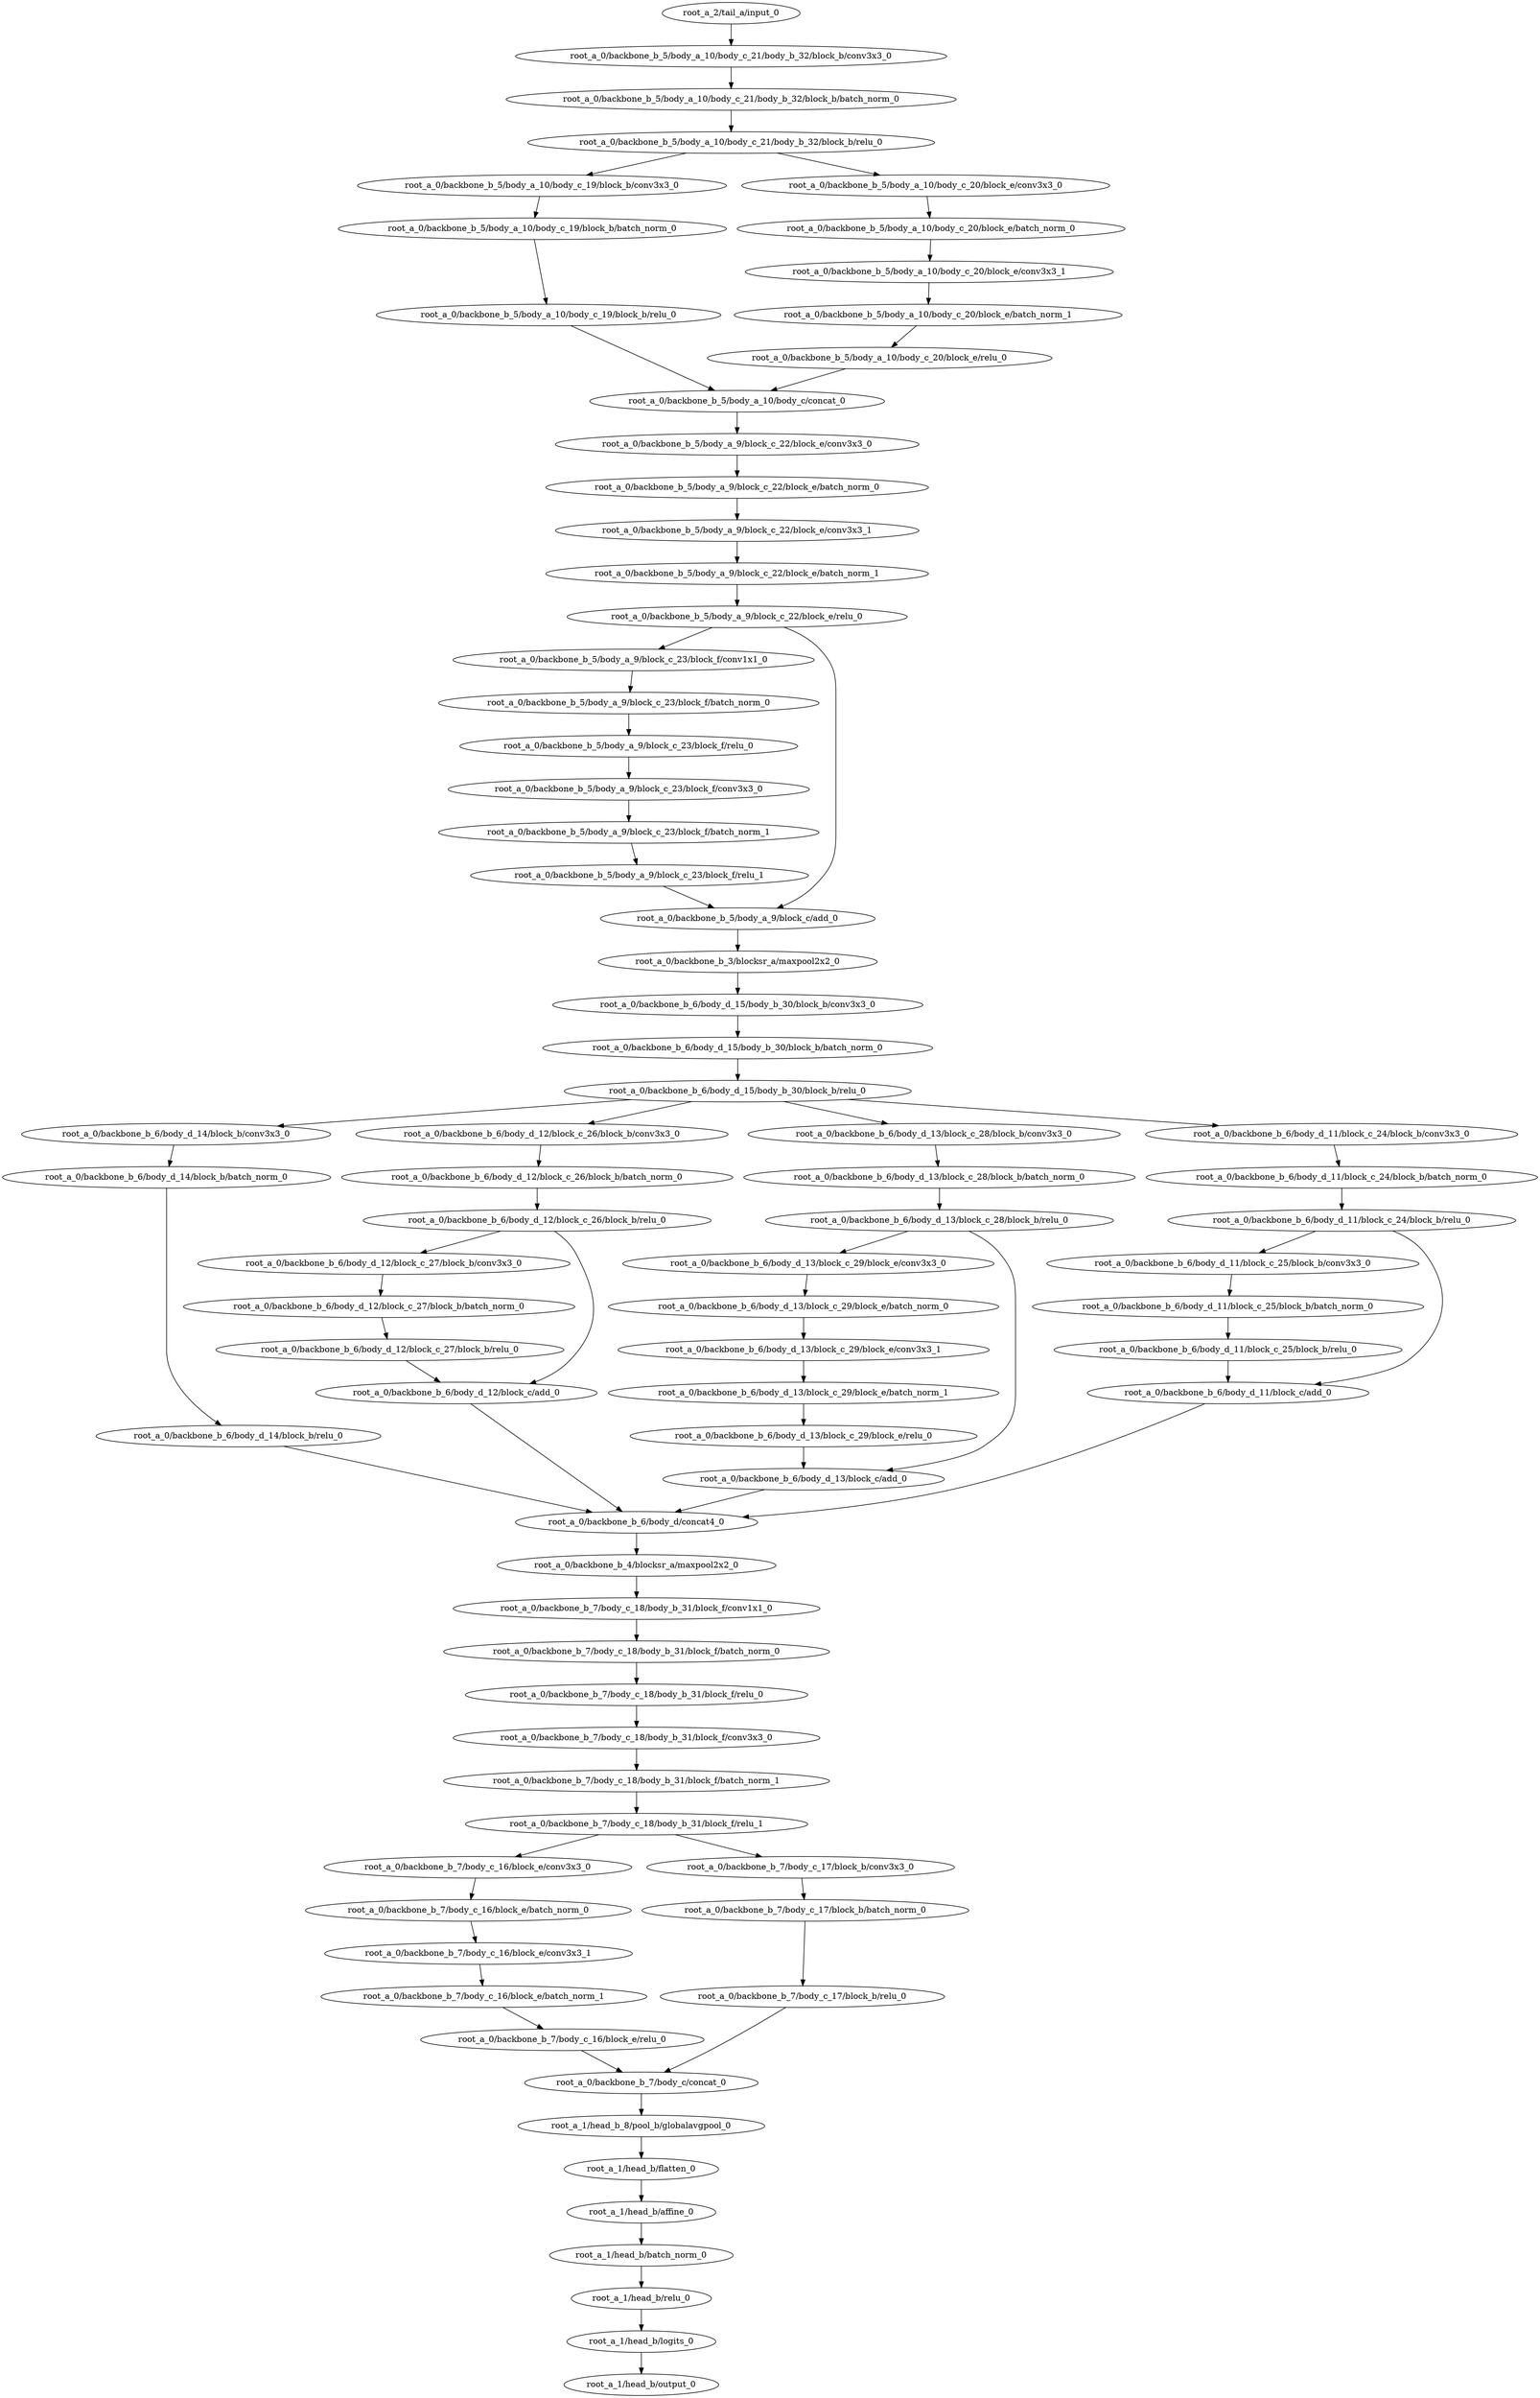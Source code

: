 digraph root_a {
	"root_a_2/tail_a/input_0"
	"root_a_0/backbone_b_5/body_a_10/body_c_21/body_b_32/block_b/conv3x3_0"
	"root_a_0/backbone_b_5/body_a_10/body_c_21/body_b_32/block_b/batch_norm_0"
	"root_a_0/backbone_b_5/body_a_10/body_c_21/body_b_32/block_b/relu_0"
	"root_a_0/backbone_b_5/body_a_10/body_c_19/block_b/conv3x3_0"
	"root_a_0/backbone_b_5/body_a_10/body_c_19/block_b/batch_norm_0"
	"root_a_0/backbone_b_5/body_a_10/body_c_19/block_b/relu_0"
	"root_a_0/backbone_b_5/body_a_10/body_c_20/block_e/conv3x3_0"
	"root_a_0/backbone_b_5/body_a_10/body_c_20/block_e/batch_norm_0"
	"root_a_0/backbone_b_5/body_a_10/body_c_20/block_e/conv3x3_1"
	"root_a_0/backbone_b_5/body_a_10/body_c_20/block_e/batch_norm_1"
	"root_a_0/backbone_b_5/body_a_10/body_c_20/block_e/relu_0"
	"root_a_0/backbone_b_5/body_a_10/body_c/concat_0"
	"root_a_0/backbone_b_5/body_a_9/block_c_22/block_e/conv3x3_0"
	"root_a_0/backbone_b_5/body_a_9/block_c_22/block_e/batch_norm_0"
	"root_a_0/backbone_b_5/body_a_9/block_c_22/block_e/conv3x3_1"
	"root_a_0/backbone_b_5/body_a_9/block_c_22/block_e/batch_norm_1"
	"root_a_0/backbone_b_5/body_a_9/block_c_22/block_e/relu_0"
	"root_a_0/backbone_b_5/body_a_9/block_c_23/block_f/conv1x1_0"
	"root_a_0/backbone_b_5/body_a_9/block_c_23/block_f/batch_norm_0"
	"root_a_0/backbone_b_5/body_a_9/block_c_23/block_f/relu_0"
	"root_a_0/backbone_b_5/body_a_9/block_c_23/block_f/conv3x3_0"
	"root_a_0/backbone_b_5/body_a_9/block_c_23/block_f/batch_norm_1"
	"root_a_0/backbone_b_5/body_a_9/block_c_23/block_f/relu_1"
	"root_a_0/backbone_b_5/body_a_9/block_c/add_0"
	"root_a_0/backbone_b_3/blocksr_a/maxpool2x2_0"
	"root_a_0/backbone_b_6/body_d_15/body_b_30/block_b/conv3x3_0"
	"root_a_0/backbone_b_6/body_d_15/body_b_30/block_b/batch_norm_0"
	"root_a_0/backbone_b_6/body_d_15/body_b_30/block_b/relu_0"
	"root_a_0/backbone_b_6/body_d_14/block_b/conv3x3_0"
	"root_a_0/backbone_b_6/body_d_14/block_b/batch_norm_0"
	"root_a_0/backbone_b_6/body_d_14/block_b/relu_0"
	"root_a_0/backbone_b_6/body_d_12/block_c_26/block_b/conv3x3_0"
	"root_a_0/backbone_b_6/body_d_12/block_c_26/block_b/batch_norm_0"
	"root_a_0/backbone_b_6/body_d_12/block_c_26/block_b/relu_0"
	"root_a_0/backbone_b_6/body_d_12/block_c_27/block_b/conv3x3_0"
	"root_a_0/backbone_b_6/body_d_12/block_c_27/block_b/batch_norm_0"
	"root_a_0/backbone_b_6/body_d_12/block_c_27/block_b/relu_0"
	"root_a_0/backbone_b_6/body_d_12/block_c/add_0"
	"root_a_0/backbone_b_6/body_d_13/block_c_28/block_b/conv3x3_0"
	"root_a_0/backbone_b_6/body_d_13/block_c_28/block_b/batch_norm_0"
	"root_a_0/backbone_b_6/body_d_13/block_c_28/block_b/relu_0"
	"root_a_0/backbone_b_6/body_d_13/block_c_29/block_e/conv3x3_0"
	"root_a_0/backbone_b_6/body_d_13/block_c_29/block_e/batch_norm_0"
	"root_a_0/backbone_b_6/body_d_13/block_c_29/block_e/conv3x3_1"
	"root_a_0/backbone_b_6/body_d_13/block_c_29/block_e/batch_norm_1"
	"root_a_0/backbone_b_6/body_d_13/block_c_29/block_e/relu_0"
	"root_a_0/backbone_b_6/body_d_13/block_c/add_0"
	"root_a_0/backbone_b_6/body_d_11/block_c_24/block_b/conv3x3_0"
	"root_a_0/backbone_b_6/body_d_11/block_c_24/block_b/batch_norm_0"
	"root_a_0/backbone_b_6/body_d_11/block_c_24/block_b/relu_0"
	"root_a_0/backbone_b_6/body_d_11/block_c_25/block_b/conv3x3_0"
	"root_a_0/backbone_b_6/body_d_11/block_c_25/block_b/batch_norm_0"
	"root_a_0/backbone_b_6/body_d_11/block_c_25/block_b/relu_0"
	"root_a_0/backbone_b_6/body_d_11/block_c/add_0"
	"root_a_0/backbone_b_6/body_d/concat4_0"
	"root_a_0/backbone_b_4/blocksr_a/maxpool2x2_0"
	"root_a_0/backbone_b_7/body_c_18/body_b_31/block_f/conv1x1_0"
	"root_a_0/backbone_b_7/body_c_18/body_b_31/block_f/batch_norm_0"
	"root_a_0/backbone_b_7/body_c_18/body_b_31/block_f/relu_0"
	"root_a_0/backbone_b_7/body_c_18/body_b_31/block_f/conv3x3_0"
	"root_a_0/backbone_b_7/body_c_18/body_b_31/block_f/batch_norm_1"
	"root_a_0/backbone_b_7/body_c_18/body_b_31/block_f/relu_1"
	"root_a_0/backbone_b_7/body_c_16/block_e/conv3x3_0"
	"root_a_0/backbone_b_7/body_c_16/block_e/batch_norm_0"
	"root_a_0/backbone_b_7/body_c_16/block_e/conv3x3_1"
	"root_a_0/backbone_b_7/body_c_16/block_e/batch_norm_1"
	"root_a_0/backbone_b_7/body_c_16/block_e/relu_0"
	"root_a_0/backbone_b_7/body_c_17/block_b/conv3x3_0"
	"root_a_0/backbone_b_7/body_c_17/block_b/batch_norm_0"
	"root_a_0/backbone_b_7/body_c_17/block_b/relu_0"
	"root_a_0/backbone_b_7/body_c/concat_0"
	"root_a_1/head_b_8/pool_b/globalavgpool_0"
	"root_a_1/head_b/flatten_0"
	"root_a_1/head_b/affine_0"
	"root_a_1/head_b/batch_norm_0"
	"root_a_1/head_b/relu_0"
	"root_a_1/head_b/logits_0"
	"root_a_1/head_b/output_0"

	"root_a_2/tail_a/input_0" -> "root_a_0/backbone_b_5/body_a_10/body_c_21/body_b_32/block_b/conv3x3_0"
	"root_a_0/backbone_b_5/body_a_10/body_c_21/body_b_32/block_b/conv3x3_0" -> "root_a_0/backbone_b_5/body_a_10/body_c_21/body_b_32/block_b/batch_norm_0"
	"root_a_0/backbone_b_5/body_a_10/body_c_21/body_b_32/block_b/batch_norm_0" -> "root_a_0/backbone_b_5/body_a_10/body_c_21/body_b_32/block_b/relu_0"
	"root_a_0/backbone_b_5/body_a_10/body_c_21/body_b_32/block_b/relu_0" -> "root_a_0/backbone_b_5/body_a_10/body_c_19/block_b/conv3x3_0"
	"root_a_0/backbone_b_5/body_a_10/body_c_19/block_b/conv3x3_0" -> "root_a_0/backbone_b_5/body_a_10/body_c_19/block_b/batch_norm_0"
	"root_a_0/backbone_b_5/body_a_10/body_c_19/block_b/batch_norm_0" -> "root_a_0/backbone_b_5/body_a_10/body_c_19/block_b/relu_0"
	"root_a_0/backbone_b_5/body_a_10/body_c_21/body_b_32/block_b/relu_0" -> "root_a_0/backbone_b_5/body_a_10/body_c_20/block_e/conv3x3_0"
	"root_a_0/backbone_b_5/body_a_10/body_c_20/block_e/conv3x3_0" -> "root_a_0/backbone_b_5/body_a_10/body_c_20/block_e/batch_norm_0"
	"root_a_0/backbone_b_5/body_a_10/body_c_20/block_e/batch_norm_0" -> "root_a_0/backbone_b_5/body_a_10/body_c_20/block_e/conv3x3_1"
	"root_a_0/backbone_b_5/body_a_10/body_c_20/block_e/conv3x3_1" -> "root_a_0/backbone_b_5/body_a_10/body_c_20/block_e/batch_norm_1"
	"root_a_0/backbone_b_5/body_a_10/body_c_20/block_e/batch_norm_1" -> "root_a_0/backbone_b_5/body_a_10/body_c_20/block_e/relu_0"
	"root_a_0/backbone_b_5/body_a_10/body_c_19/block_b/relu_0" -> "root_a_0/backbone_b_5/body_a_10/body_c/concat_0"
	"root_a_0/backbone_b_5/body_a_10/body_c_20/block_e/relu_0" -> "root_a_0/backbone_b_5/body_a_10/body_c/concat_0"
	"root_a_0/backbone_b_5/body_a_10/body_c/concat_0" -> "root_a_0/backbone_b_5/body_a_9/block_c_22/block_e/conv3x3_0"
	"root_a_0/backbone_b_5/body_a_9/block_c_22/block_e/conv3x3_0" -> "root_a_0/backbone_b_5/body_a_9/block_c_22/block_e/batch_norm_0"
	"root_a_0/backbone_b_5/body_a_9/block_c_22/block_e/batch_norm_0" -> "root_a_0/backbone_b_5/body_a_9/block_c_22/block_e/conv3x3_1"
	"root_a_0/backbone_b_5/body_a_9/block_c_22/block_e/conv3x3_1" -> "root_a_0/backbone_b_5/body_a_9/block_c_22/block_e/batch_norm_1"
	"root_a_0/backbone_b_5/body_a_9/block_c_22/block_e/batch_norm_1" -> "root_a_0/backbone_b_5/body_a_9/block_c_22/block_e/relu_0"
	"root_a_0/backbone_b_5/body_a_9/block_c_22/block_e/relu_0" -> "root_a_0/backbone_b_5/body_a_9/block_c_23/block_f/conv1x1_0"
	"root_a_0/backbone_b_5/body_a_9/block_c_23/block_f/conv1x1_0" -> "root_a_0/backbone_b_5/body_a_9/block_c_23/block_f/batch_norm_0"
	"root_a_0/backbone_b_5/body_a_9/block_c_23/block_f/batch_norm_0" -> "root_a_0/backbone_b_5/body_a_9/block_c_23/block_f/relu_0"
	"root_a_0/backbone_b_5/body_a_9/block_c_23/block_f/relu_0" -> "root_a_0/backbone_b_5/body_a_9/block_c_23/block_f/conv3x3_0"
	"root_a_0/backbone_b_5/body_a_9/block_c_23/block_f/conv3x3_0" -> "root_a_0/backbone_b_5/body_a_9/block_c_23/block_f/batch_norm_1"
	"root_a_0/backbone_b_5/body_a_9/block_c_23/block_f/batch_norm_1" -> "root_a_0/backbone_b_5/body_a_9/block_c_23/block_f/relu_1"
	"root_a_0/backbone_b_5/body_a_9/block_c_22/block_e/relu_0" -> "root_a_0/backbone_b_5/body_a_9/block_c/add_0"
	"root_a_0/backbone_b_5/body_a_9/block_c_23/block_f/relu_1" -> "root_a_0/backbone_b_5/body_a_9/block_c/add_0"
	"root_a_0/backbone_b_5/body_a_9/block_c/add_0" -> "root_a_0/backbone_b_3/blocksr_a/maxpool2x2_0"
	"root_a_0/backbone_b_3/blocksr_a/maxpool2x2_0" -> "root_a_0/backbone_b_6/body_d_15/body_b_30/block_b/conv3x3_0"
	"root_a_0/backbone_b_6/body_d_15/body_b_30/block_b/conv3x3_0" -> "root_a_0/backbone_b_6/body_d_15/body_b_30/block_b/batch_norm_0"
	"root_a_0/backbone_b_6/body_d_15/body_b_30/block_b/batch_norm_0" -> "root_a_0/backbone_b_6/body_d_15/body_b_30/block_b/relu_0"
	"root_a_0/backbone_b_6/body_d_15/body_b_30/block_b/relu_0" -> "root_a_0/backbone_b_6/body_d_14/block_b/conv3x3_0"
	"root_a_0/backbone_b_6/body_d_14/block_b/conv3x3_0" -> "root_a_0/backbone_b_6/body_d_14/block_b/batch_norm_0"
	"root_a_0/backbone_b_6/body_d_14/block_b/batch_norm_0" -> "root_a_0/backbone_b_6/body_d_14/block_b/relu_0"
	"root_a_0/backbone_b_6/body_d_15/body_b_30/block_b/relu_0" -> "root_a_0/backbone_b_6/body_d_12/block_c_26/block_b/conv3x3_0"
	"root_a_0/backbone_b_6/body_d_12/block_c_26/block_b/conv3x3_0" -> "root_a_0/backbone_b_6/body_d_12/block_c_26/block_b/batch_norm_0"
	"root_a_0/backbone_b_6/body_d_12/block_c_26/block_b/batch_norm_0" -> "root_a_0/backbone_b_6/body_d_12/block_c_26/block_b/relu_0"
	"root_a_0/backbone_b_6/body_d_12/block_c_26/block_b/relu_0" -> "root_a_0/backbone_b_6/body_d_12/block_c_27/block_b/conv3x3_0"
	"root_a_0/backbone_b_6/body_d_12/block_c_27/block_b/conv3x3_0" -> "root_a_0/backbone_b_6/body_d_12/block_c_27/block_b/batch_norm_0"
	"root_a_0/backbone_b_6/body_d_12/block_c_27/block_b/batch_norm_0" -> "root_a_0/backbone_b_6/body_d_12/block_c_27/block_b/relu_0"
	"root_a_0/backbone_b_6/body_d_12/block_c_26/block_b/relu_0" -> "root_a_0/backbone_b_6/body_d_12/block_c/add_0"
	"root_a_0/backbone_b_6/body_d_12/block_c_27/block_b/relu_0" -> "root_a_0/backbone_b_6/body_d_12/block_c/add_0"
	"root_a_0/backbone_b_6/body_d_15/body_b_30/block_b/relu_0" -> "root_a_0/backbone_b_6/body_d_13/block_c_28/block_b/conv3x3_0"
	"root_a_0/backbone_b_6/body_d_13/block_c_28/block_b/conv3x3_0" -> "root_a_0/backbone_b_6/body_d_13/block_c_28/block_b/batch_norm_0"
	"root_a_0/backbone_b_6/body_d_13/block_c_28/block_b/batch_norm_0" -> "root_a_0/backbone_b_6/body_d_13/block_c_28/block_b/relu_0"
	"root_a_0/backbone_b_6/body_d_13/block_c_28/block_b/relu_0" -> "root_a_0/backbone_b_6/body_d_13/block_c_29/block_e/conv3x3_0"
	"root_a_0/backbone_b_6/body_d_13/block_c_29/block_e/conv3x3_0" -> "root_a_0/backbone_b_6/body_d_13/block_c_29/block_e/batch_norm_0"
	"root_a_0/backbone_b_6/body_d_13/block_c_29/block_e/batch_norm_0" -> "root_a_0/backbone_b_6/body_d_13/block_c_29/block_e/conv3x3_1"
	"root_a_0/backbone_b_6/body_d_13/block_c_29/block_e/conv3x3_1" -> "root_a_0/backbone_b_6/body_d_13/block_c_29/block_e/batch_norm_1"
	"root_a_0/backbone_b_6/body_d_13/block_c_29/block_e/batch_norm_1" -> "root_a_0/backbone_b_6/body_d_13/block_c_29/block_e/relu_0"
	"root_a_0/backbone_b_6/body_d_13/block_c_29/block_e/relu_0" -> "root_a_0/backbone_b_6/body_d_13/block_c/add_0"
	"root_a_0/backbone_b_6/body_d_13/block_c_28/block_b/relu_0" -> "root_a_0/backbone_b_6/body_d_13/block_c/add_0"
	"root_a_0/backbone_b_6/body_d_15/body_b_30/block_b/relu_0" -> "root_a_0/backbone_b_6/body_d_11/block_c_24/block_b/conv3x3_0"
	"root_a_0/backbone_b_6/body_d_11/block_c_24/block_b/conv3x3_0" -> "root_a_0/backbone_b_6/body_d_11/block_c_24/block_b/batch_norm_0"
	"root_a_0/backbone_b_6/body_d_11/block_c_24/block_b/batch_norm_0" -> "root_a_0/backbone_b_6/body_d_11/block_c_24/block_b/relu_0"
	"root_a_0/backbone_b_6/body_d_11/block_c_24/block_b/relu_0" -> "root_a_0/backbone_b_6/body_d_11/block_c_25/block_b/conv3x3_0"
	"root_a_0/backbone_b_6/body_d_11/block_c_25/block_b/conv3x3_0" -> "root_a_0/backbone_b_6/body_d_11/block_c_25/block_b/batch_norm_0"
	"root_a_0/backbone_b_6/body_d_11/block_c_25/block_b/batch_norm_0" -> "root_a_0/backbone_b_6/body_d_11/block_c_25/block_b/relu_0"
	"root_a_0/backbone_b_6/body_d_11/block_c_24/block_b/relu_0" -> "root_a_0/backbone_b_6/body_d_11/block_c/add_0"
	"root_a_0/backbone_b_6/body_d_11/block_c_25/block_b/relu_0" -> "root_a_0/backbone_b_6/body_d_11/block_c/add_0"
	"root_a_0/backbone_b_6/body_d_14/block_b/relu_0" -> "root_a_0/backbone_b_6/body_d/concat4_0"
	"root_a_0/backbone_b_6/body_d_12/block_c/add_0" -> "root_a_0/backbone_b_6/body_d/concat4_0"
	"root_a_0/backbone_b_6/body_d_13/block_c/add_0" -> "root_a_0/backbone_b_6/body_d/concat4_0"
	"root_a_0/backbone_b_6/body_d_11/block_c/add_0" -> "root_a_0/backbone_b_6/body_d/concat4_0"
	"root_a_0/backbone_b_6/body_d/concat4_0" -> "root_a_0/backbone_b_4/blocksr_a/maxpool2x2_0"
	"root_a_0/backbone_b_4/blocksr_a/maxpool2x2_0" -> "root_a_0/backbone_b_7/body_c_18/body_b_31/block_f/conv1x1_0"
	"root_a_0/backbone_b_7/body_c_18/body_b_31/block_f/conv1x1_0" -> "root_a_0/backbone_b_7/body_c_18/body_b_31/block_f/batch_norm_0"
	"root_a_0/backbone_b_7/body_c_18/body_b_31/block_f/batch_norm_0" -> "root_a_0/backbone_b_7/body_c_18/body_b_31/block_f/relu_0"
	"root_a_0/backbone_b_7/body_c_18/body_b_31/block_f/relu_0" -> "root_a_0/backbone_b_7/body_c_18/body_b_31/block_f/conv3x3_0"
	"root_a_0/backbone_b_7/body_c_18/body_b_31/block_f/conv3x3_0" -> "root_a_0/backbone_b_7/body_c_18/body_b_31/block_f/batch_norm_1"
	"root_a_0/backbone_b_7/body_c_18/body_b_31/block_f/batch_norm_1" -> "root_a_0/backbone_b_7/body_c_18/body_b_31/block_f/relu_1"
	"root_a_0/backbone_b_7/body_c_18/body_b_31/block_f/relu_1" -> "root_a_0/backbone_b_7/body_c_16/block_e/conv3x3_0"
	"root_a_0/backbone_b_7/body_c_16/block_e/conv3x3_0" -> "root_a_0/backbone_b_7/body_c_16/block_e/batch_norm_0"
	"root_a_0/backbone_b_7/body_c_16/block_e/batch_norm_0" -> "root_a_0/backbone_b_7/body_c_16/block_e/conv3x3_1"
	"root_a_0/backbone_b_7/body_c_16/block_e/conv3x3_1" -> "root_a_0/backbone_b_7/body_c_16/block_e/batch_norm_1"
	"root_a_0/backbone_b_7/body_c_16/block_e/batch_norm_1" -> "root_a_0/backbone_b_7/body_c_16/block_e/relu_0"
	"root_a_0/backbone_b_7/body_c_18/body_b_31/block_f/relu_1" -> "root_a_0/backbone_b_7/body_c_17/block_b/conv3x3_0"
	"root_a_0/backbone_b_7/body_c_17/block_b/conv3x3_0" -> "root_a_0/backbone_b_7/body_c_17/block_b/batch_norm_0"
	"root_a_0/backbone_b_7/body_c_17/block_b/batch_norm_0" -> "root_a_0/backbone_b_7/body_c_17/block_b/relu_0"
	"root_a_0/backbone_b_7/body_c_16/block_e/relu_0" -> "root_a_0/backbone_b_7/body_c/concat_0"
	"root_a_0/backbone_b_7/body_c_17/block_b/relu_0" -> "root_a_0/backbone_b_7/body_c/concat_0"
	"root_a_0/backbone_b_7/body_c/concat_0" -> "root_a_1/head_b_8/pool_b/globalavgpool_0"
	"root_a_1/head_b_8/pool_b/globalavgpool_0" -> "root_a_1/head_b/flatten_0"
	"root_a_1/head_b/flatten_0" -> "root_a_1/head_b/affine_0"
	"root_a_1/head_b/affine_0" -> "root_a_1/head_b/batch_norm_0"
	"root_a_1/head_b/batch_norm_0" -> "root_a_1/head_b/relu_0"
	"root_a_1/head_b/relu_0" -> "root_a_1/head_b/logits_0"
	"root_a_1/head_b/logits_0" -> "root_a_1/head_b/output_0"

}
